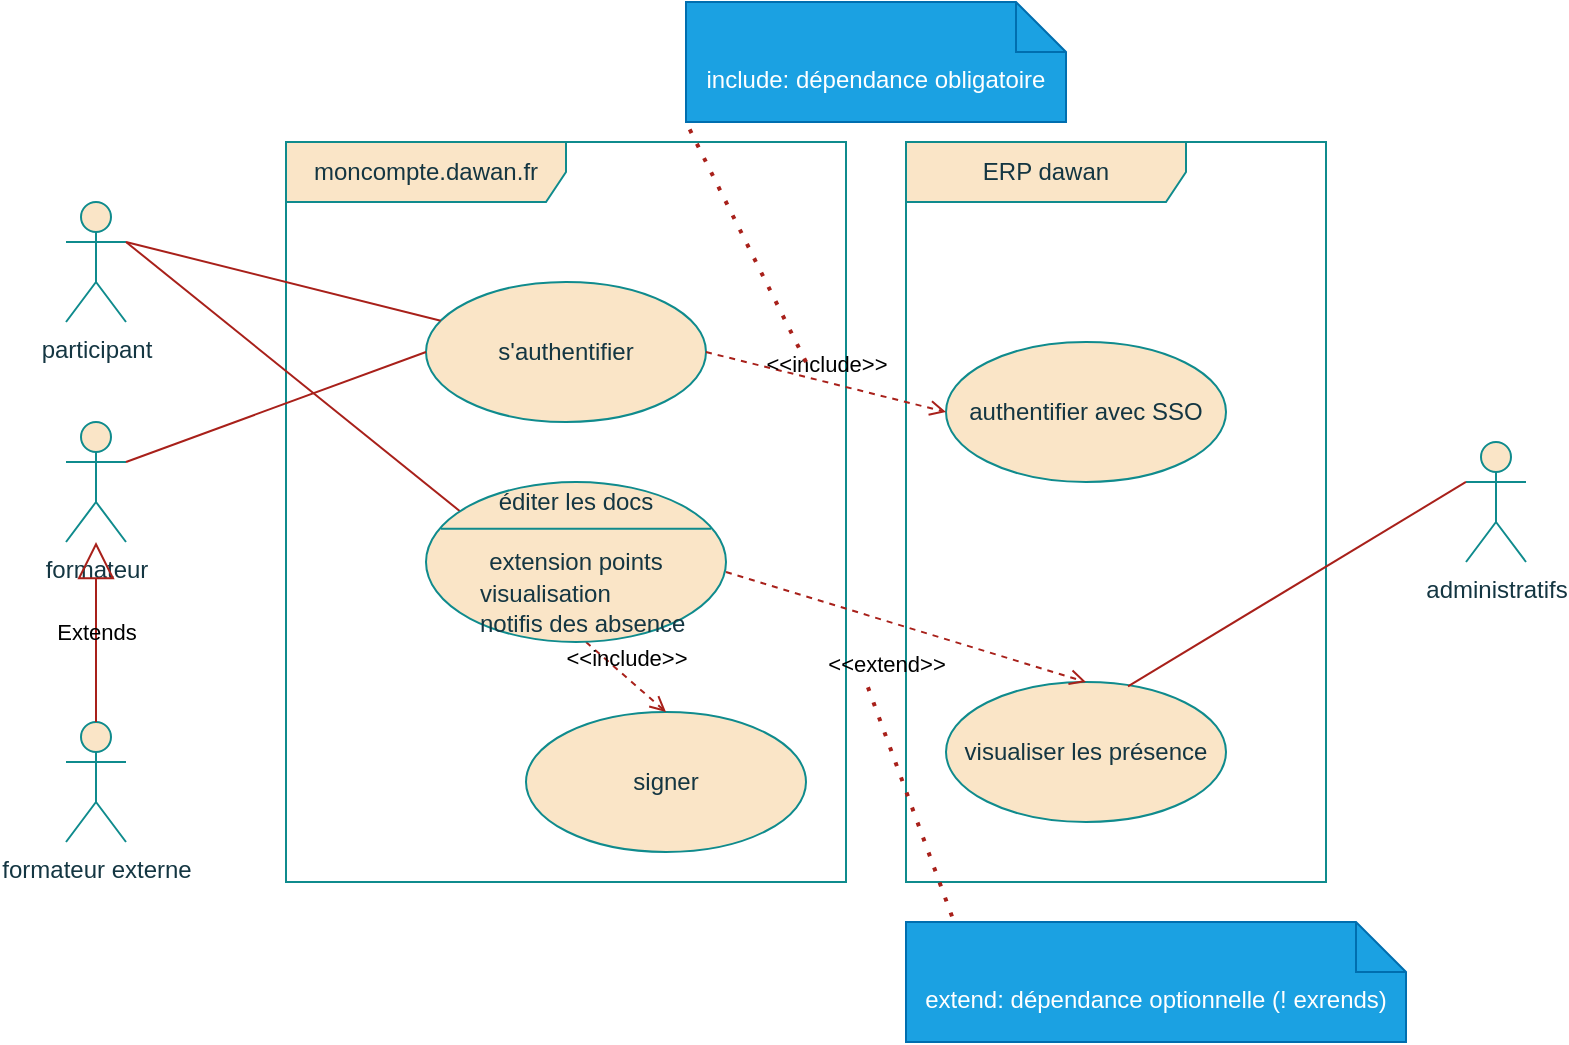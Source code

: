 <mxfile version="28.2.7">
  <diagram name="Page-1" id="EYg3MqegUCzYYS_CXkTB">
    <mxGraphModel dx="1064" dy="605" grid="1" gridSize="10" guides="1" tooltips="1" connect="1" arrows="1" fold="1" page="1" pageScale="1" pageWidth="827" pageHeight="1169" math="0" shadow="0">
      <root>
        <mxCell id="0" />
        <mxCell id="1" parent="0" />
        <mxCell id="4wwCNLiv_q5koLoVdjaf-9" value="participant" style="shape=umlActor;verticalLabelPosition=bottom;verticalAlign=top;html=1;labelBackgroundColor=none;fillColor=#FAE5C7;strokeColor=#0F8B8D;fontColor=#143642;" vertex="1" parent="1">
          <mxGeometry x="140" y="100" width="30" height="60" as="geometry" />
        </mxCell>
        <mxCell id="4wwCNLiv_q5koLoVdjaf-10" value="formateur" style="shape=umlActor;verticalLabelPosition=bottom;verticalAlign=top;html=1;labelBackgroundColor=none;fillColor=#FAE5C7;strokeColor=#0F8B8D;fontColor=#143642;" vertex="1" parent="1">
          <mxGeometry x="140" y="210" width="30" height="60" as="geometry" />
        </mxCell>
        <mxCell id="4wwCNLiv_q5koLoVdjaf-11" value="&lt;div&gt;formateur externe&lt;/div&gt;" style="shape=umlActor;verticalLabelPosition=bottom;verticalAlign=top;html=1;labelBackgroundColor=none;fillColor=#FAE5C7;strokeColor=#0F8B8D;fontColor=#143642;" vertex="1" parent="1">
          <mxGeometry x="140" y="360" width="30" height="60" as="geometry" />
        </mxCell>
        <mxCell id="4wwCNLiv_q5koLoVdjaf-12" value="Extends" style="endArrow=block;endSize=16;endFill=0;html=1;rounded=0;exitX=0.5;exitY=0;exitDx=0;exitDy=0;exitPerimeter=0;labelBackgroundColor=none;strokeColor=#A8201A;fontColor=default;" edge="1" parent="1" source="4wwCNLiv_q5koLoVdjaf-11" target="4wwCNLiv_q5koLoVdjaf-10">
          <mxGeometry width="160" relative="1" as="geometry">
            <mxPoint x="330" y="230" as="sourcePoint" />
            <mxPoint x="490" y="230" as="targetPoint" />
          </mxGeometry>
        </mxCell>
        <mxCell id="4wwCNLiv_q5koLoVdjaf-13" value="moncompte.dawan.fr" style="shape=umlFrame;whiteSpace=wrap;html=1;pointerEvents=0;width=140;height=30;labelBackgroundColor=none;fillColor=#FAE5C7;strokeColor=#0F8B8D;fontColor=#143642;" vertex="1" parent="1">
          <mxGeometry x="250" y="70" width="280" height="370" as="geometry" />
        </mxCell>
        <mxCell id="4wwCNLiv_q5koLoVdjaf-14" value="ERP dawan" style="shape=umlFrame;whiteSpace=wrap;html=1;pointerEvents=0;width=140;height=30;labelBackgroundColor=none;fillColor=#FAE5C7;strokeColor=#0F8B8D;fontColor=#143642;" vertex="1" parent="1">
          <mxGeometry x="560" y="70" width="210" height="370" as="geometry" />
        </mxCell>
        <mxCell id="4wwCNLiv_q5koLoVdjaf-15" value="administratifs" style="shape=umlActor;verticalLabelPosition=bottom;verticalAlign=top;html=1;labelBackgroundColor=none;fillColor=#FAE5C7;strokeColor=#0F8B8D;fontColor=#143642;" vertex="1" parent="1">
          <mxGeometry x="840" y="220" width="30" height="60" as="geometry" />
        </mxCell>
        <mxCell id="4wwCNLiv_q5koLoVdjaf-16" value="s&#39;authentifier" style="ellipse;whiteSpace=wrap;html=1;labelBackgroundColor=none;fillColor=#FAE5C7;strokeColor=#0F8B8D;fontColor=#143642;" vertex="1" parent="1">
          <mxGeometry x="320" y="140" width="140" height="70" as="geometry" />
        </mxCell>
        <mxCell id="4wwCNLiv_q5koLoVdjaf-17" value="" style="endArrow=none;html=1;rounded=0;exitX=1;exitY=0.333;exitDx=0;exitDy=0;exitPerimeter=0;labelBackgroundColor=none;strokeColor=#A8201A;fontColor=default;" edge="1" parent="1" source="4wwCNLiv_q5koLoVdjaf-9" target="4wwCNLiv_q5koLoVdjaf-16">
          <mxGeometry width="50" height="50" relative="1" as="geometry">
            <mxPoint x="390" y="310" as="sourcePoint" />
            <mxPoint x="440" y="260" as="targetPoint" />
          </mxGeometry>
        </mxCell>
        <mxCell id="4wwCNLiv_q5koLoVdjaf-18" value="" style="endArrow=none;html=1;rounded=0;exitX=1;exitY=0.333;exitDx=0;exitDy=0;exitPerimeter=0;entryX=0;entryY=0.5;entryDx=0;entryDy=0;labelBackgroundColor=none;strokeColor=#A8201A;fontColor=default;" edge="1" parent="1" source="4wwCNLiv_q5koLoVdjaf-10" target="4wwCNLiv_q5koLoVdjaf-16">
          <mxGeometry width="50" height="50" relative="1" as="geometry">
            <mxPoint x="390" y="310" as="sourcePoint" />
            <mxPoint x="440" y="260" as="targetPoint" />
          </mxGeometry>
        </mxCell>
        <mxCell id="4wwCNLiv_q5koLoVdjaf-19" value="authentifier avec SSO" style="ellipse;whiteSpace=wrap;html=1;labelBackgroundColor=none;fillColor=#FAE5C7;strokeColor=#0F8B8D;fontColor=#143642;" vertex="1" parent="1">
          <mxGeometry x="580" y="170" width="140" height="70" as="geometry" />
        </mxCell>
        <mxCell id="4wwCNLiv_q5koLoVdjaf-21" value="&amp;lt;&amp;lt;include&amp;gt;&amp;gt;" style="html=1;verticalAlign=bottom;labelBackgroundColor=none;endArrow=open;endFill=0;dashed=1;rounded=0;exitX=1;exitY=0.5;exitDx=0;exitDy=0;entryX=0;entryY=0.5;entryDx=0;entryDy=0;strokeColor=#A8201A;fontColor=default;" edge="1" parent="1" source="4wwCNLiv_q5koLoVdjaf-16" target="4wwCNLiv_q5koLoVdjaf-19">
          <mxGeometry width="160" relative="1" as="geometry">
            <mxPoint x="330" y="290" as="sourcePoint" />
            <mxPoint x="490" y="290" as="targetPoint" />
          </mxGeometry>
        </mxCell>
        <mxCell id="4wwCNLiv_q5koLoVdjaf-22" value="include: dépendance obligatoire" style="shape=note2;boundedLbl=1;whiteSpace=wrap;html=1;size=25;verticalAlign=top;align=center;labelBackgroundColor=none;fillColor=#1ba1e2;strokeColor=#006EAF;fontColor=#ffffff;" vertex="1" parent="1">
          <mxGeometry x="450" width="190" height="60" as="geometry" />
        </mxCell>
        <mxCell id="4wwCNLiv_q5koLoVdjaf-23" value="" style="endArrow=none;dashed=1;html=1;dashPattern=1 3;strokeWidth=2;rounded=0;entryX=0;entryY=1;entryDx=0;entryDy=0;entryPerimeter=0;labelBackgroundColor=none;strokeColor=#A8201A;fontColor=default;" edge="1" parent="1" target="4wwCNLiv_q5koLoVdjaf-22">
          <mxGeometry width="50" height="50" relative="1" as="geometry">
            <mxPoint x="510" y="180" as="sourcePoint" />
            <mxPoint x="440" y="160" as="targetPoint" />
          </mxGeometry>
        </mxCell>
        <mxCell id="4wwCNLiv_q5koLoVdjaf-25" value="signer" style="ellipse;whiteSpace=wrap;html=1;labelBackgroundColor=none;fillColor=#FAE5C7;strokeColor=#0F8B8D;fontColor=#143642;" vertex="1" parent="1">
          <mxGeometry x="370" y="355" width="140" height="70" as="geometry" />
        </mxCell>
        <mxCell id="4wwCNLiv_q5koLoVdjaf-26" value="&amp;lt;&amp;lt;include&amp;gt;&amp;gt;" style="html=1;verticalAlign=bottom;labelBackgroundColor=none;endArrow=open;endFill=0;dashed=1;rounded=0;entryX=0.5;entryY=0;entryDx=0;entryDy=0;exitX=0.5;exitY=1;exitDx=0;exitDy=0;strokeColor=#A8201A;fontColor=default;" edge="1" parent="1" target="4wwCNLiv_q5koLoVdjaf-25">
          <mxGeometry width="160" relative="1" as="geometry">
            <mxPoint x="400" y="320" as="sourcePoint" />
            <mxPoint x="490" y="290" as="targetPoint" />
          </mxGeometry>
        </mxCell>
        <mxCell id="4wwCNLiv_q5koLoVdjaf-27" value="" style="endArrow=none;html=1;rounded=0;entryX=1;entryY=0.333;entryDx=0;entryDy=0;entryPerimeter=0;exitX=0.102;exitY=0.15;exitDx=0;exitDy=0;exitPerimeter=0;labelBackgroundColor=none;strokeColor=#A8201A;fontColor=default;" edge="1" parent="1" target="4wwCNLiv_q5koLoVdjaf-9">
          <mxGeometry width="50" height="50" relative="1" as="geometry">
            <mxPoint x="344.28" y="260.5" as="sourcePoint" />
            <mxPoint x="440" y="260" as="targetPoint" />
          </mxGeometry>
        </mxCell>
        <mxCell id="4wwCNLiv_q5koLoVdjaf-28" value="visualiser les présence" style="ellipse;whiteSpace=wrap;html=1;labelBackgroundColor=none;fillColor=#FAE5C7;strokeColor=#0F8B8D;fontColor=#143642;" vertex="1" parent="1">
          <mxGeometry x="580" y="340" width="140" height="70" as="geometry" />
        </mxCell>
        <mxCell id="4wwCNLiv_q5koLoVdjaf-29" value="&amp;lt;&amp;lt;extend&amp;gt;&amp;gt;" style="html=1;verticalAlign=bottom;labelBackgroundColor=none;endArrow=open;endFill=0;dashed=1;rounded=0;entryX=0.5;entryY=0;entryDx=0;entryDy=0;exitX=1;exitY=0.5;exitDx=0;exitDy=0;strokeColor=#A8201A;fontColor=default;" edge="1" parent="1" target="4wwCNLiv_q5koLoVdjaf-28">
          <mxGeometry x="-0.016" y="-29" width="160" relative="1" as="geometry">
            <mxPoint x="470" y="285" as="sourcePoint" />
            <mxPoint x="490" y="290" as="targetPoint" />
            <mxPoint as="offset" />
          </mxGeometry>
        </mxCell>
        <mxCell id="4wwCNLiv_q5koLoVdjaf-30" value="&lt;div&gt;extend: dépendance optionnelle (! exrends)&lt;/div&gt;" style="shape=note2;boundedLbl=1;whiteSpace=wrap;html=1;size=25;verticalAlign=top;align=center;labelBackgroundColor=none;fillColor=#1ba1e2;strokeColor=#006EAF;fontColor=#ffffff;" vertex="1" parent="1">
          <mxGeometry x="560" y="460" width="250" height="60" as="geometry" />
        </mxCell>
        <mxCell id="4wwCNLiv_q5koLoVdjaf-31" value="" style="endArrow=none;html=1;rounded=0;entryX=0;entryY=0.333;entryDx=0;entryDy=0;entryPerimeter=0;exitX=0.65;exitY=0.031;exitDx=0;exitDy=0;exitPerimeter=0;labelBackgroundColor=none;strokeColor=#A8201A;fontColor=default;" edge="1" parent="1" source="4wwCNLiv_q5koLoVdjaf-28" target="4wwCNLiv_q5koLoVdjaf-15">
          <mxGeometry width="50" height="50" relative="1" as="geometry">
            <mxPoint x="390" y="310" as="sourcePoint" />
            <mxPoint x="440" y="260" as="targetPoint" />
          </mxGeometry>
        </mxCell>
        <mxCell id="4wwCNLiv_q5koLoVdjaf-32" value="" style="endArrow=none;dashed=1;html=1;dashPattern=1 3;strokeWidth=2;rounded=0;exitX=0.092;exitY=-0.047;exitDx=0;exitDy=0;exitPerimeter=0;labelBackgroundColor=none;strokeColor=#A8201A;fontColor=default;" edge="1" parent="1" source="4wwCNLiv_q5koLoVdjaf-30">
          <mxGeometry width="50" height="50" relative="1" as="geometry">
            <mxPoint x="390" y="360" as="sourcePoint" />
            <mxPoint x="540" y="340" as="targetPoint" />
          </mxGeometry>
        </mxCell>
        <mxCell id="4wwCNLiv_q5koLoVdjaf-33" value="" style="shape=ellipse;container=1;horizontal=1;horizontalStack=0;resizeParent=1;resizeParentMax=0;resizeLast=0;html=1;dashed=0;collapsible=0;labelBackgroundColor=none;fillColor=#FAE5C7;strokeColor=#0F8B8D;fontColor=#143642;" vertex="1" parent="1">
          <mxGeometry x="320" y="240" width="150" height="80" as="geometry" />
        </mxCell>
        <mxCell id="4wwCNLiv_q5koLoVdjaf-34" value="éditer les docs" style="html=1;strokeColor=none;fillColor=none;align=center;verticalAlign=middle;rotatable=0;whiteSpace=wrap;labelBackgroundColor=none;fontColor=#143642;" vertex="1" parent="4wwCNLiv_q5koLoVdjaf-33">
          <mxGeometry width="150" height="20" as="geometry" />
        </mxCell>
        <mxCell id="4wwCNLiv_q5koLoVdjaf-35" value="" style="line;strokeWidth=1;fillColor=none;rotatable=0;labelPosition=right;points=[];portConstraint=eastwest;dashed=0;resizeWidth=1;labelBackgroundColor=none;strokeColor=#0F8B8D;fontColor=#143642;" vertex="1" parent="4wwCNLiv_q5koLoVdjaf-33">
          <mxGeometry x="7.5" y="20" width="135" height="6.667" as="geometry" />
        </mxCell>
        <mxCell id="4wwCNLiv_q5koLoVdjaf-36" value="extension points" style="text;html=1;align=center;verticalAlign=middle;rotatable=0;fillColor=none;strokeColor=none;whiteSpace=wrap;labelBackgroundColor=none;fontColor=#143642;" vertex="1" parent="4wwCNLiv_q5koLoVdjaf-33">
          <mxGeometry y="30" width="150" height="20" as="geometry" />
        </mxCell>
        <mxCell id="4wwCNLiv_q5koLoVdjaf-37" value="&lt;div&gt;visualisation&lt;/div&gt;&lt;div&gt;notifis des absence&lt;/div&gt;" style="text;html=1;align=left;verticalAlign=middle;rotatable=0;spacingLeft=25;fillColor=none;strokeColor=none;whiteSpace=wrap;labelBackgroundColor=none;fontColor=#143642;" vertex="1" parent="4wwCNLiv_q5koLoVdjaf-33">
          <mxGeometry y="46.67" width="150" height="33.33" as="geometry" />
        </mxCell>
      </root>
    </mxGraphModel>
  </diagram>
</mxfile>
